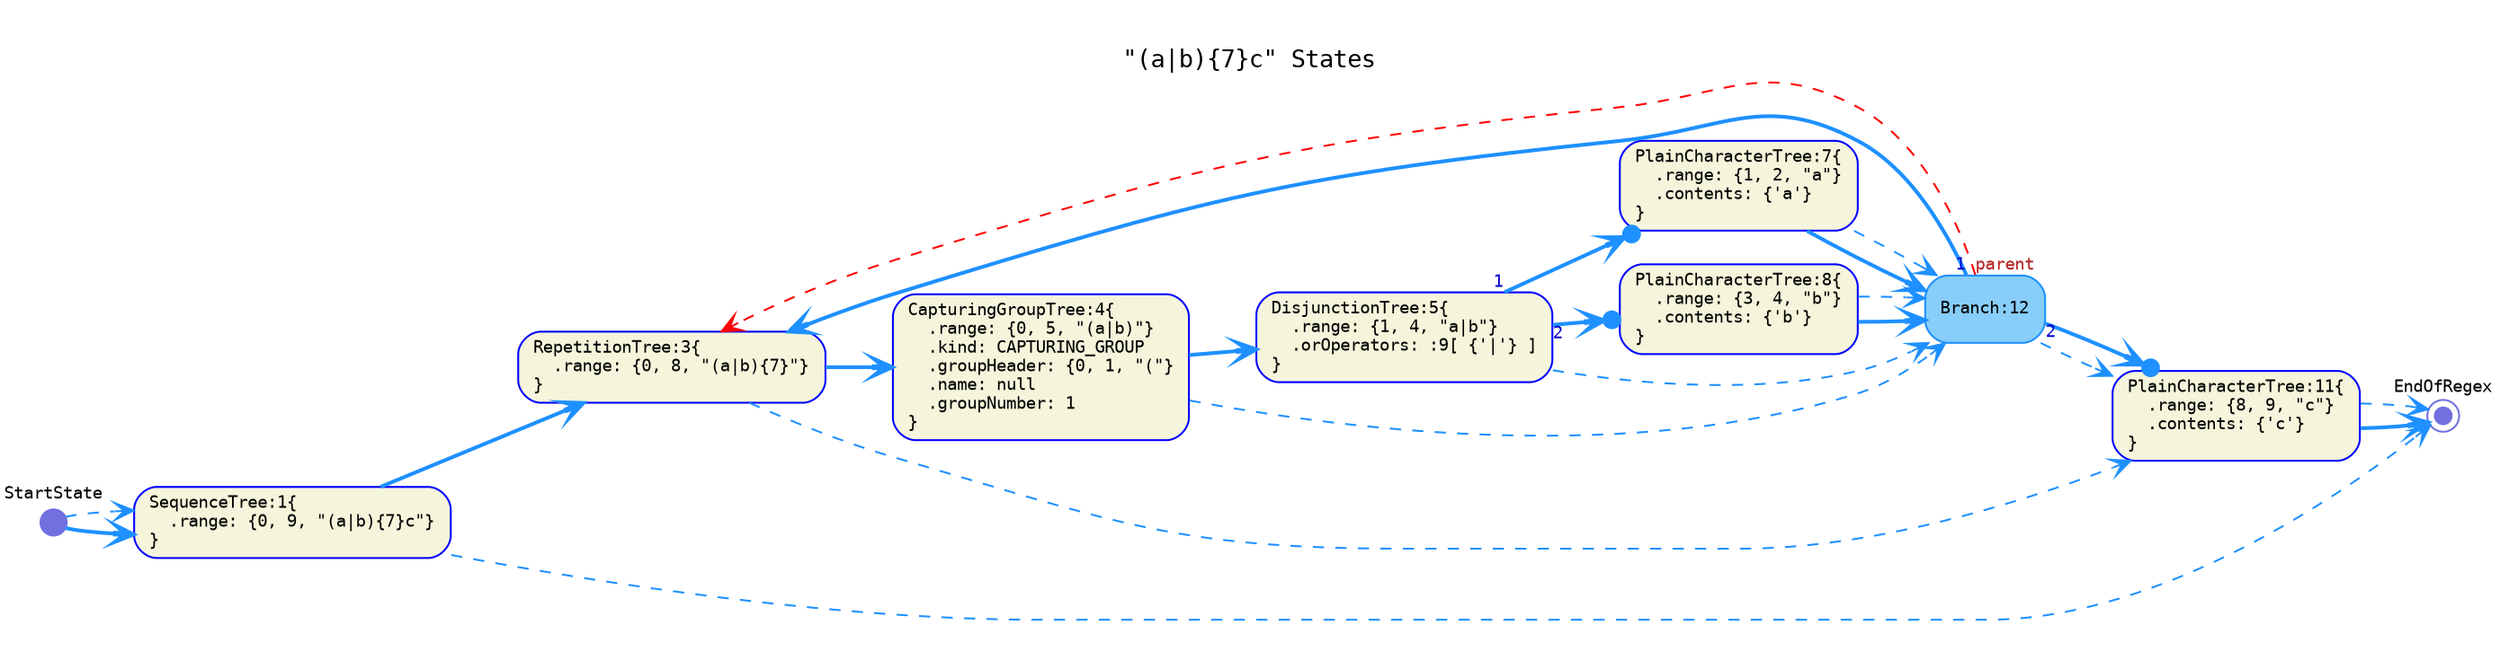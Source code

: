 digraph G {
  rankdir=LR;
  graph [fontname="Monospace", fontsize="13", pad="0.3"]
  labelloc="t";
  label="\"(a|b)\{7\}c\" States";

  // tree-and-state nodes
  node [fontname="Monospace", fontsize= "9", shape="box", style="rounded,filled", color="Blue", fillcolor="Beige", fixedsize="false", width="0.75"]
  1[ label="SequenceTree:1\{\l  .range: \{0, 9, \"(a|b)\{7\}c\"\}\l\}\l" ]
  3[ label="RepetitionTree:3\{\l  .range: \{0, 8, \"(a|b)\{7\}\"\}\l\}\l" ]
  4[ label="CapturingGroupTree:4\{\l  .range: \{0, 5, \"(a|b)\"\}\l  .kind: CAPTURING_GROUP\l  .groupHeader: \{0, 1, \"(\"\}\l  .name: null\l  .groupNumber: 1\l\}\l" ]
  5[ label="DisjunctionTree:5\{\l  .range: \{1, 4, \"a|b\"\}\l  .orOperators: :9[ \{'|'\} ]\l\}\l" ]
  7[ label="PlainCharacterTree:7\{\l  .range: \{1, 2, \"a\"\}\l  .contents: \{'a'\}\l\}\l" ]
  8[ label="PlainCharacterTree:8\{\l  .range: \{3, 4, \"b\"\}\l  .contents: \{'b'\}\l\}\l" ]
  11[ label="PlainCharacterTree:11\{\l  .range: \{8, 9, \"c\"\}\l  .contents: \{'c'\}\l\}\l" ]

  // start nodes
  node [fontname="Monospace", fontsize= "9", shape="circle", style="rounded,filled", color="#7070E0", fillcolor="#7070E0", fixedsize="true", width="0.20"]
  StartState[ label="StartState\l\l\l\l" ]

  // end nodes
  node [fontname="Monospace", fontsize= "9", shape="doublecircle", style="rounded,filled", color="#7070E0", fillcolor="#7070E0", fixedsize="true", width="0.12"]
  EndOfRegex[ label="EndOfRegex\l\l\l\l" ]

  // state nodes
  node [fontname="Monospace", fontsize= "9", shape="box", style="rounded,filled", color="DodgerBlue", fillcolor="LightSkyBlue", fixedsize="false", width="0.75"]
  12[ label="Branch:12\l" ]

  // epsilon-successor edges
  edge [fontname="Monospace", fontsize="9", style="bold", color="DodgerBlue", fontcolor="MediumBlue", arrowhead="vee", arrowtail="none", dir="both"]
  StartState -> 1 [ label="",  taillabel="" ]
  1 -> 3 [ label="",  taillabel="" ]
  3 -> 4 [ label="",  taillabel="" ]
  4 -> 5 [ label="",  taillabel="" ]
  11 -> EndOfRegex [ label="",  taillabel="" ]
  12 -> 3 [ label="",  taillabel="1" ]
  7 -> 12 [ label="",  taillabel="" ]
  8 -> 12 [ label="",  taillabel="" ]

  // continuation edges
  edge [fontname="Monospace", fontsize="9", style="dashed", color="DodgerBlue", fontcolor="MediumBlue", arrowhead="vee", arrowtail="none", dir="both"]
  StartState -> 1 [ label="",  taillabel="" ]
  1 -> EndOfRegex [ label="",  taillabel="" ]
  3 -> 11 [ label="",  taillabel="" ]
  4 -> 12 [ label="",  taillabel="" ]
  11 -> EndOfRegex [ label="",  taillabel="" ]
  5 -> 12 [ label="",  taillabel="" ]
  12 -> 11 [ label="",  taillabel="" ]
  7 -> 12 [ label="",  taillabel="" ]
  8 -> 12 [ label="",  taillabel="" ]

  // character-successor edges
  edge [fontname="Monospace", fontsize="9", style="bold", color="DodgerBlue", fontcolor="MediumBlue", arrowhead="dotvee", arrowtail="none", dir="both"]
  5 -> 7 [ label="",  taillabel="1" ]
  5 -> 8 [ label="",  taillabel="2" ]
  12 -> 11 [ label="",  taillabel="2" ]

  // reference edges
  edge [fontname="Monospace", fontsize="9", style="dashed", color="Red", fontcolor="Firebrick", arrowhead="vee", arrowtail="none", dir="both"]
  12 -> 3 [ label="",  taillabel="parent" ]
}
